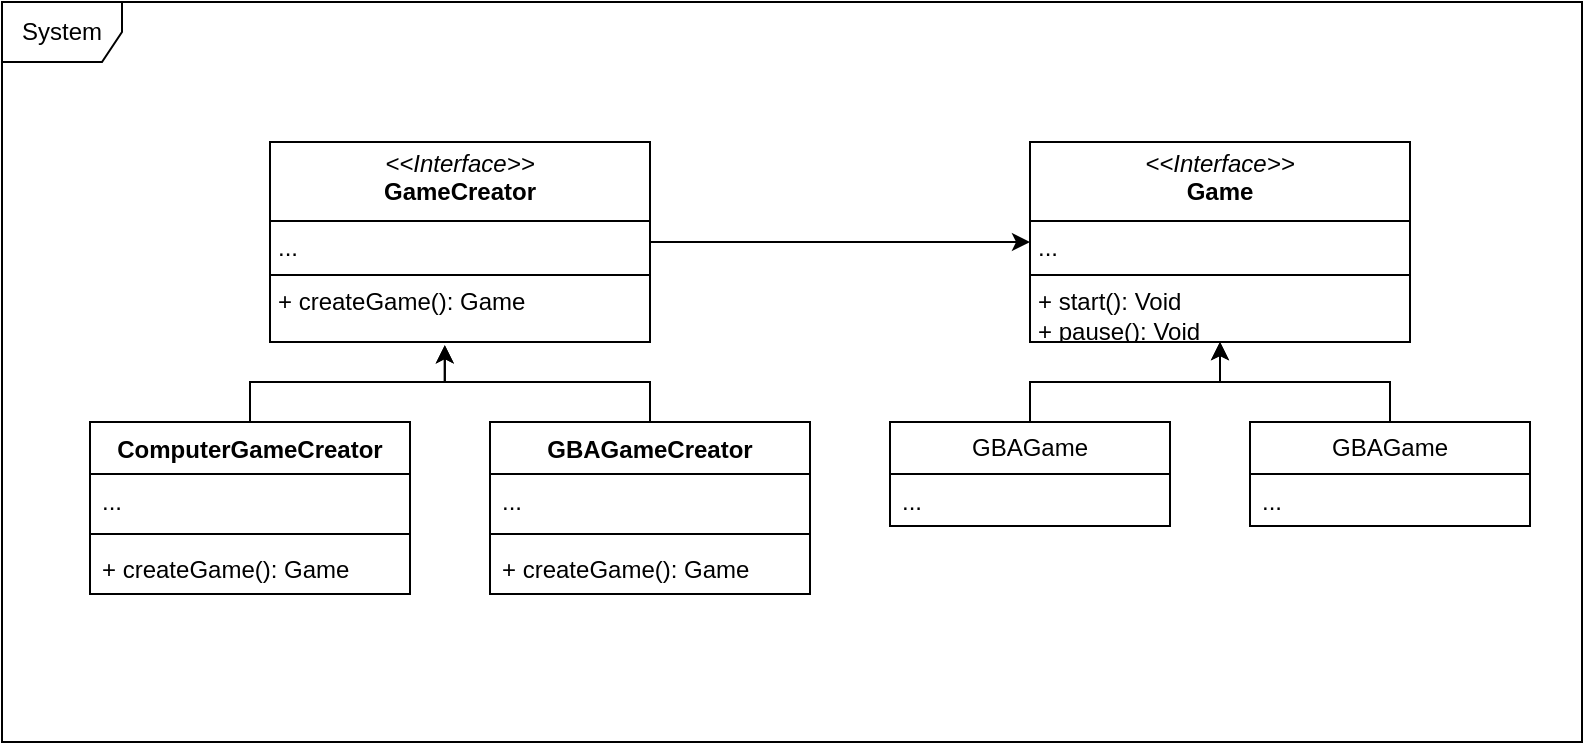 <mxfile version="26.1.1">
  <diagram name="Página-1" id="r2bvop4C-KoJWWGskxlp">
    <mxGraphModel dx="1477" dy="820" grid="1" gridSize="10" guides="1" tooltips="1" connect="1" arrows="1" fold="1" page="1" pageScale="1" pageWidth="827" pageHeight="1169" math="0" shadow="0">
      <root>
        <mxCell id="0" />
        <mxCell id="1" parent="0" />
        <mxCell id="rAoNcaFQ0cFfPluoz4KQ-1" value="System" style="shape=umlFrame;whiteSpace=wrap;html=1;pointerEvents=0;" vertex="1" parent="1">
          <mxGeometry x="18" y="40" width="790" height="370" as="geometry" />
        </mxCell>
        <mxCell id="rAoNcaFQ0cFfPluoz4KQ-10" value="&lt;p style=&quot;margin:0px;margin-top:4px;text-align:center;&quot;&gt;&lt;i&gt;&amp;lt;&amp;lt;Interface&amp;gt;&amp;gt;&lt;/i&gt;&lt;br&gt;&lt;b&gt;Game&lt;/b&gt;&lt;/p&gt;&lt;hr size=&quot;1&quot; style=&quot;border-style:solid;&quot;&gt;&lt;p style=&quot;margin:0px;margin-left:4px;&quot;&gt;...&lt;/p&gt;&lt;hr size=&quot;1&quot; style=&quot;border-style:solid;&quot;&gt;&lt;p style=&quot;margin:0px;margin-left:4px;&quot;&gt;+ start(): Void&lt;br&gt;+ pause(): Void&lt;/p&gt;" style="verticalAlign=top;align=left;overflow=fill;html=1;whiteSpace=wrap;" vertex="1" parent="1">
          <mxGeometry x="532" y="110" width="190" height="100" as="geometry" />
        </mxCell>
        <mxCell id="rAoNcaFQ0cFfPluoz4KQ-11" value="&lt;p style=&quot;margin:0px;margin-top:4px;text-align:center;&quot;&gt;&lt;i&gt;&amp;lt;&amp;lt;Interface&amp;gt;&amp;gt;&lt;/i&gt;&lt;br&gt;&lt;b&gt;GameCreator&lt;/b&gt;&lt;/p&gt;&lt;hr size=&quot;1&quot; style=&quot;border-style:solid;&quot;&gt;&lt;p style=&quot;margin:0px;margin-left:4px;&quot;&gt;...&lt;/p&gt;&lt;hr size=&quot;1&quot; style=&quot;border-style:solid;&quot;&gt;&lt;p style=&quot;margin:0px;margin-left:4px;&quot;&gt;+ createGame(): Game&lt;br&gt;&lt;/p&gt;" style="verticalAlign=top;align=left;overflow=fill;html=1;whiteSpace=wrap;" vertex="1" parent="1">
          <mxGeometry x="152" y="110" width="190" height="100" as="geometry" />
        </mxCell>
        <mxCell id="rAoNcaFQ0cFfPluoz4KQ-16" value="ComputerGameCreator" style="swimlane;fontStyle=1;align=center;verticalAlign=top;childLayout=stackLayout;horizontal=1;startSize=26;horizontalStack=0;resizeParent=1;resizeParentMax=0;resizeLast=0;collapsible=1;marginBottom=0;whiteSpace=wrap;html=1;" vertex="1" parent="1">
          <mxGeometry x="62" y="250" width="160" height="86" as="geometry" />
        </mxCell>
        <mxCell id="rAoNcaFQ0cFfPluoz4KQ-17" value="..." style="text;strokeColor=none;fillColor=none;align=left;verticalAlign=top;spacingLeft=4;spacingRight=4;overflow=hidden;rotatable=0;points=[[0,0.5],[1,0.5]];portConstraint=eastwest;whiteSpace=wrap;html=1;" vertex="1" parent="rAoNcaFQ0cFfPluoz4KQ-16">
          <mxGeometry y="26" width="160" height="26" as="geometry" />
        </mxCell>
        <mxCell id="rAoNcaFQ0cFfPluoz4KQ-18" value="" style="line;strokeWidth=1;fillColor=none;align=left;verticalAlign=middle;spacingTop=-1;spacingLeft=3;spacingRight=3;rotatable=0;labelPosition=right;points=[];portConstraint=eastwest;strokeColor=inherit;" vertex="1" parent="rAoNcaFQ0cFfPluoz4KQ-16">
          <mxGeometry y="52" width="160" height="8" as="geometry" />
        </mxCell>
        <mxCell id="rAoNcaFQ0cFfPluoz4KQ-19" value="+ createGame(): Game" style="text;strokeColor=none;fillColor=none;align=left;verticalAlign=top;spacingLeft=4;spacingRight=4;overflow=hidden;rotatable=0;points=[[0,0.5],[1,0.5]];portConstraint=eastwest;whiteSpace=wrap;html=1;" vertex="1" parent="rAoNcaFQ0cFfPluoz4KQ-16">
          <mxGeometry y="60" width="160" height="26" as="geometry" />
        </mxCell>
        <mxCell id="rAoNcaFQ0cFfPluoz4KQ-20" value="GBAGameCreator" style="swimlane;fontStyle=1;align=center;verticalAlign=top;childLayout=stackLayout;horizontal=1;startSize=26;horizontalStack=0;resizeParent=1;resizeParentMax=0;resizeLast=0;collapsible=1;marginBottom=0;whiteSpace=wrap;html=1;" vertex="1" parent="1">
          <mxGeometry x="262" y="250" width="160" height="86" as="geometry" />
        </mxCell>
        <mxCell id="rAoNcaFQ0cFfPluoz4KQ-21" value="..." style="text;strokeColor=none;fillColor=none;align=left;verticalAlign=top;spacingLeft=4;spacingRight=4;overflow=hidden;rotatable=0;points=[[0,0.5],[1,0.5]];portConstraint=eastwest;whiteSpace=wrap;html=1;" vertex="1" parent="rAoNcaFQ0cFfPluoz4KQ-20">
          <mxGeometry y="26" width="160" height="26" as="geometry" />
        </mxCell>
        <mxCell id="rAoNcaFQ0cFfPluoz4KQ-22" value="" style="line;strokeWidth=1;fillColor=none;align=left;verticalAlign=middle;spacingTop=-1;spacingLeft=3;spacingRight=3;rotatable=0;labelPosition=right;points=[];portConstraint=eastwest;strokeColor=inherit;" vertex="1" parent="rAoNcaFQ0cFfPluoz4KQ-20">
          <mxGeometry y="52" width="160" height="8" as="geometry" />
        </mxCell>
        <mxCell id="rAoNcaFQ0cFfPluoz4KQ-23" value="+ createGame(): Game" style="text;strokeColor=none;fillColor=none;align=left;verticalAlign=top;spacingLeft=4;spacingRight=4;overflow=hidden;rotatable=0;points=[[0,0.5],[1,0.5]];portConstraint=eastwest;whiteSpace=wrap;html=1;" vertex="1" parent="rAoNcaFQ0cFfPluoz4KQ-20">
          <mxGeometry y="60" width="160" height="26" as="geometry" />
        </mxCell>
        <mxCell id="rAoNcaFQ0cFfPluoz4KQ-24" style="edgeStyle=orthogonalEdgeStyle;rounded=0;orthogonalLoop=1;jettySize=auto;html=1;entryX=0.46;entryY=1.016;entryDx=0;entryDy=0;entryPerimeter=0;" edge="1" parent="1" source="rAoNcaFQ0cFfPluoz4KQ-16" target="rAoNcaFQ0cFfPluoz4KQ-11">
          <mxGeometry relative="1" as="geometry" />
        </mxCell>
        <mxCell id="rAoNcaFQ0cFfPluoz4KQ-25" style="edgeStyle=orthogonalEdgeStyle;rounded=0;orthogonalLoop=1;jettySize=auto;html=1;entryX=0.46;entryY=1.016;entryDx=0;entryDy=0;entryPerimeter=0;" edge="1" parent="1" source="rAoNcaFQ0cFfPluoz4KQ-20" target="rAoNcaFQ0cFfPluoz4KQ-11">
          <mxGeometry relative="1" as="geometry" />
        </mxCell>
        <mxCell id="rAoNcaFQ0cFfPluoz4KQ-26" style="edgeStyle=orthogonalEdgeStyle;rounded=0;orthogonalLoop=1;jettySize=auto;html=1;entryX=0;entryY=0.5;entryDx=0;entryDy=0;" edge="1" parent="1" source="rAoNcaFQ0cFfPluoz4KQ-11" target="rAoNcaFQ0cFfPluoz4KQ-10">
          <mxGeometry relative="1" as="geometry">
            <Array as="points" />
          </mxGeometry>
        </mxCell>
        <mxCell id="rAoNcaFQ0cFfPluoz4KQ-33" style="edgeStyle=orthogonalEdgeStyle;rounded=0;orthogonalLoop=1;jettySize=auto;html=1;entryX=0.5;entryY=1;entryDx=0;entryDy=0;" edge="1" parent="1" source="rAoNcaFQ0cFfPluoz4KQ-27" target="rAoNcaFQ0cFfPluoz4KQ-10">
          <mxGeometry relative="1" as="geometry" />
        </mxCell>
        <mxCell id="rAoNcaFQ0cFfPluoz4KQ-27" value="GBAGame" style="swimlane;fontStyle=0;childLayout=stackLayout;horizontal=1;startSize=26;fillColor=none;horizontalStack=0;resizeParent=1;resizeParentMax=0;resizeLast=0;collapsible=1;marginBottom=0;whiteSpace=wrap;html=1;" vertex="1" parent="1">
          <mxGeometry x="462" y="250" width="140" height="52" as="geometry" />
        </mxCell>
        <mxCell id="rAoNcaFQ0cFfPluoz4KQ-30" value="..." style="text;strokeColor=none;fillColor=none;align=left;verticalAlign=top;spacingLeft=4;spacingRight=4;overflow=hidden;rotatable=0;points=[[0,0.5],[1,0.5]];portConstraint=eastwest;whiteSpace=wrap;html=1;" vertex="1" parent="rAoNcaFQ0cFfPluoz4KQ-27">
          <mxGeometry y="26" width="140" height="26" as="geometry" />
        </mxCell>
        <mxCell id="rAoNcaFQ0cFfPluoz4KQ-34" style="edgeStyle=orthogonalEdgeStyle;rounded=0;orthogonalLoop=1;jettySize=auto;html=1;entryX=0.5;entryY=1;entryDx=0;entryDy=0;" edge="1" parent="1" source="rAoNcaFQ0cFfPluoz4KQ-31" target="rAoNcaFQ0cFfPluoz4KQ-10">
          <mxGeometry relative="1" as="geometry" />
        </mxCell>
        <mxCell id="rAoNcaFQ0cFfPluoz4KQ-31" value="GBAGame" style="swimlane;fontStyle=0;childLayout=stackLayout;horizontal=1;startSize=26;fillColor=none;horizontalStack=0;resizeParent=1;resizeParentMax=0;resizeLast=0;collapsible=1;marginBottom=0;whiteSpace=wrap;html=1;" vertex="1" parent="1">
          <mxGeometry x="642" y="250" width="140" height="52" as="geometry" />
        </mxCell>
        <mxCell id="rAoNcaFQ0cFfPluoz4KQ-32" value="..." style="text;strokeColor=none;fillColor=none;align=left;verticalAlign=top;spacingLeft=4;spacingRight=4;overflow=hidden;rotatable=0;points=[[0,0.5],[1,0.5]];portConstraint=eastwest;whiteSpace=wrap;html=1;" vertex="1" parent="rAoNcaFQ0cFfPluoz4KQ-31">
          <mxGeometry y="26" width="140" height="26" as="geometry" />
        </mxCell>
      </root>
    </mxGraphModel>
  </diagram>
</mxfile>
